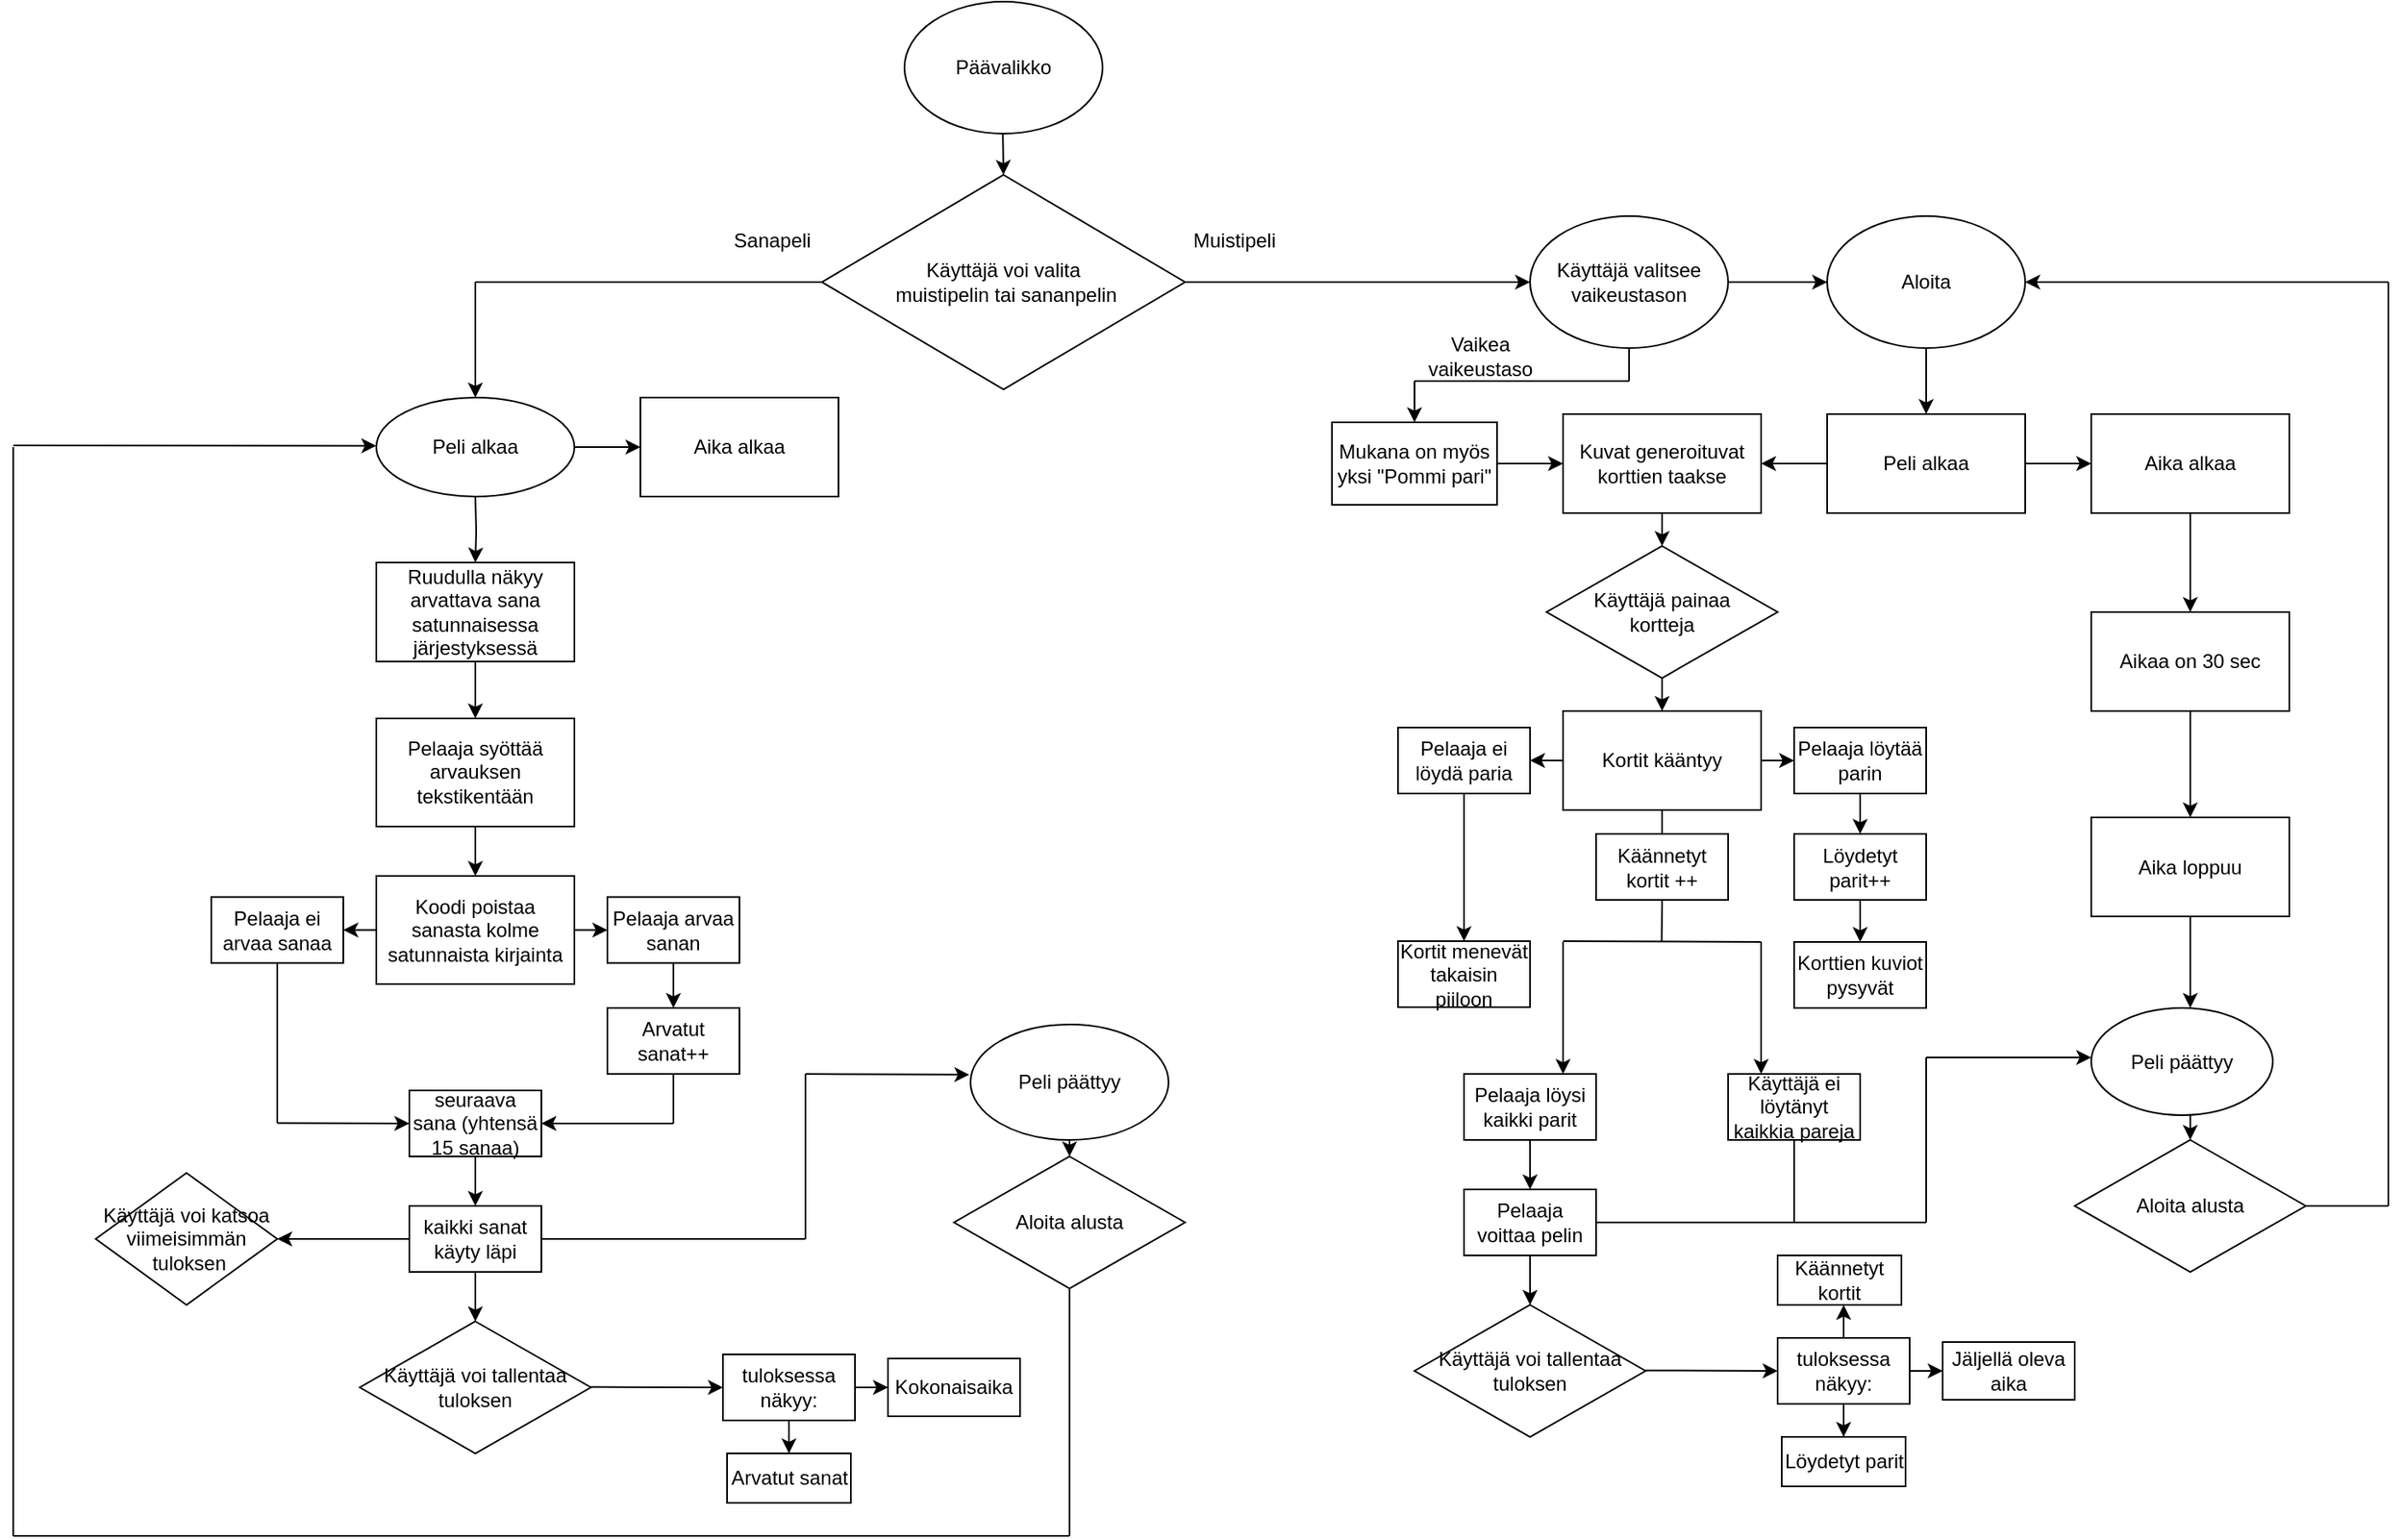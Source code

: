 <mxfile version="22.1.21" type="device">
  <diagram name="Sivu-1" id="blg8IRJWfw7xRQoUXau0">
    <mxGraphModel dx="3080" dy="2250" grid="1" gridSize="10" guides="1" tooltips="1" connect="1" arrows="1" fold="1" page="1" pageScale="1" pageWidth="827" pageHeight="1169" math="0" shadow="0">
      <root>
        <mxCell id="0" />
        <mxCell id="1" parent="0" />
        <mxCell id="RdQ2x4YeOk4E74sTO1TI-1" value="Aloita" style="ellipse;whiteSpace=wrap;html=1;" parent="1" vertex="1">
          <mxGeometry x="899" y="40" width="120" height="80" as="geometry" />
        </mxCell>
        <mxCell id="RdQ2x4YeOk4E74sTO1TI-3" value="" style="endArrow=classic;html=1;rounded=0;exitX=0.5;exitY=1;exitDx=0;exitDy=0;entryX=0.5;entryY=0;entryDx=0;entryDy=0;" parent="1" source="RdQ2x4YeOk4E74sTO1TI-1" target="RdQ2x4YeOk4E74sTO1TI-4" edge="1">
          <mxGeometry width="50" height="50" relative="1" as="geometry">
            <mxPoint x="829" y="290" as="sourcePoint" />
            <mxPoint x="839" y="160" as="targetPoint" />
          </mxGeometry>
        </mxCell>
        <mxCell id="RdQ2x4YeOk4E74sTO1TI-4" value="Peli alkaa" style="rounded=0;whiteSpace=wrap;html=1;" parent="1" vertex="1">
          <mxGeometry x="899" y="160" width="120" height="60" as="geometry" />
        </mxCell>
        <mxCell id="RdQ2x4YeOk4E74sTO1TI-5" value="Aika alkaa" style="rounded=0;whiteSpace=wrap;html=1;" parent="1" vertex="1">
          <mxGeometry x="1059" y="160" width="120" height="60" as="geometry" />
        </mxCell>
        <mxCell id="RdQ2x4YeOk4E74sTO1TI-6" value="Kuvat generoituvat&lt;br&gt;korttien taakse" style="rounded=0;whiteSpace=wrap;html=1;" parent="1" vertex="1">
          <mxGeometry x="739" y="160" width="120" height="60" as="geometry" />
        </mxCell>
        <mxCell id="RdQ2x4YeOk4E74sTO1TI-7" value="" style="endArrow=classic;html=1;rounded=0;exitX=0;exitY=0.5;exitDx=0;exitDy=0;entryX=1;entryY=0.5;entryDx=0;entryDy=0;" parent="1" source="RdQ2x4YeOk4E74sTO1TI-4" target="RdQ2x4YeOk4E74sTO1TI-6" edge="1">
          <mxGeometry width="50" height="50" relative="1" as="geometry">
            <mxPoint x="969" y="120" as="sourcePoint" />
            <mxPoint x="969" y="170" as="targetPoint" />
          </mxGeometry>
        </mxCell>
        <mxCell id="RdQ2x4YeOk4E74sTO1TI-8" value="" style="endArrow=classic;html=1;rounded=0;entryX=0;entryY=0.5;entryDx=0;entryDy=0;" parent="1" target="RdQ2x4YeOk4E74sTO1TI-5" edge="1">
          <mxGeometry width="50" height="50" relative="1" as="geometry">
            <mxPoint x="1019" y="190" as="sourcePoint" />
            <mxPoint x="869" y="200" as="targetPoint" />
          </mxGeometry>
        </mxCell>
        <mxCell id="RdQ2x4YeOk4E74sTO1TI-9" value="" style="endArrow=classic;html=1;rounded=0;exitX=0.5;exitY=1;exitDx=0;exitDy=0;" parent="1" source="RdQ2x4YeOk4E74sTO1TI-5" edge="1">
          <mxGeometry width="50" height="50" relative="1" as="geometry">
            <mxPoint x="1029" y="200" as="sourcePoint" />
            <mxPoint x="1119" y="280" as="targetPoint" />
          </mxGeometry>
        </mxCell>
        <mxCell id="RdQ2x4YeOk4E74sTO1TI-10" value="Aikaa on 30 sec" style="rounded=0;whiteSpace=wrap;html=1;" parent="1" vertex="1">
          <mxGeometry x="1059" y="280" width="120" height="60" as="geometry" />
        </mxCell>
        <mxCell id="RdQ2x4YeOk4E74sTO1TI-11" value="Käyttäjä painaa &lt;br&gt;kortteja" style="rhombus;whiteSpace=wrap;html=1;" parent="1" vertex="1">
          <mxGeometry x="729" y="240" width="140" height="80" as="geometry" />
        </mxCell>
        <mxCell id="RdQ2x4YeOk4E74sTO1TI-12" value="" style="endArrow=classic;html=1;rounded=0;exitX=0.5;exitY=1;exitDx=0;exitDy=0;entryX=0.5;entryY=0;entryDx=0;entryDy=0;" parent="1" source="RdQ2x4YeOk4E74sTO1TI-6" target="RdQ2x4YeOk4E74sTO1TI-11" edge="1">
          <mxGeometry width="50" height="50" relative="1" as="geometry">
            <mxPoint x="969" y="120" as="sourcePoint" />
            <mxPoint x="969" y="170" as="targetPoint" />
          </mxGeometry>
        </mxCell>
        <mxCell id="RdQ2x4YeOk4E74sTO1TI-13" value="" style="endArrow=classic;html=1;rounded=0;exitX=0.5;exitY=1;exitDx=0;exitDy=0;entryX=0.5;entryY=0;entryDx=0;entryDy=0;" parent="1" source="RdQ2x4YeOk4E74sTO1TI-10" target="RdQ2x4YeOk4E74sTO1TI-14" edge="1">
          <mxGeometry width="50" height="50" relative="1" as="geometry">
            <mxPoint x="1129" y="230" as="sourcePoint" />
            <mxPoint x="1119" y="400" as="targetPoint" />
          </mxGeometry>
        </mxCell>
        <mxCell id="RdQ2x4YeOk4E74sTO1TI-14" value="Aika loppuu" style="rounded=0;whiteSpace=wrap;html=1;" parent="1" vertex="1">
          <mxGeometry x="1059" y="404.5" width="120" height="60" as="geometry" />
        </mxCell>
        <mxCell id="RdQ2x4YeOk4E74sTO1TI-16" value="" style="endArrow=classic;html=1;rounded=0;exitX=0.5;exitY=1;exitDx=0;exitDy=0;entryX=0.5;entryY=0;entryDx=0;entryDy=0;" parent="1" source="RdQ2x4YeOk4E74sTO1TI-14" edge="1">
          <mxGeometry width="50" height="50" relative="1" as="geometry">
            <mxPoint x="1129" y="350" as="sourcePoint" />
            <mxPoint x="1119" y="520" as="targetPoint" />
          </mxGeometry>
        </mxCell>
        <mxCell id="RdQ2x4YeOk4E74sTO1TI-18" value="Aloita alusta" style="rhombus;whiteSpace=wrap;html=1;" parent="1" vertex="1">
          <mxGeometry x="1049" y="600" width="140" height="80" as="geometry" />
        </mxCell>
        <mxCell id="RdQ2x4YeOk4E74sTO1TI-19" value="" style="endArrow=classic;html=1;rounded=0;exitX=0.5;exitY=1;exitDx=0;exitDy=0;entryX=0.5;entryY=0;entryDx=0;entryDy=0;" parent="1" target="RdQ2x4YeOk4E74sTO1TI-18" edge="1">
          <mxGeometry width="50" height="50" relative="1" as="geometry">
            <mxPoint x="1119" y="580" as="sourcePoint" />
            <mxPoint x="1129" y="530" as="targetPoint" />
          </mxGeometry>
        </mxCell>
        <mxCell id="RdQ2x4YeOk4E74sTO1TI-21" value="" style="endArrow=none;html=1;rounded=0;exitX=1;exitY=0.5;exitDx=0;exitDy=0;" parent="1" source="RdQ2x4YeOk4E74sTO1TI-18" edge="1">
          <mxGeometry width="50" height="50" relative="1" as="geometry">
            <mxPoint x="939" y="480" as="sourcePoint" />
            <mxPoint x="1239" y="640" as="targetPoint" />
          </mxGeometry>
        </mxCell>
        <mxCell id="RdQ2x4YeOk4E74sTO1TI-22" value="" style="endArrow=classic;html=1;rounded=0;entryX=1;entryY=0.5;entryDx=0;entryDy=0;" parent="1" target="RdQ2x4YeOk4E74sTO1TI-1" edge="1">
          <mxGeometry width="50" height="50" relative="1" as="geometry">
            <mxPoint x="1239" y="80" as="sourcePoint" />
            <mxPoint x="1119" y="87.895" as="targetPoint" />
          </mxGeometry>
        </mxCell>
        <mxCell id="RdQ2x4YeOk4E74sTO1TI-23" value="" style="endArrow=none;html=1;rounded=0;" parent="1" edge="1">
          <mxGeometry width="50" height="50" relative="1" as="geometry">
            <mxPoint x="1239" y="640" as="sourcePoint" />
            <mxPoint x="1239" y="80" as="targetPoint" />
          </mxGeometry>
        </mxCell>
        <mxCell id="RdQ2x4YeOk4E74sTO1TI-25" value="Pelaaja ei löydä paria" style="rounded=0;whiteSpace=wrap;html=1;" parent="1" vertex="1">
          <mxGeometry x="639" y="350" width="80" height="40" as="geometry" />
        </mxCell>
        <mxCell id="RdQ2x4YeOk4E74sTO1TI-27" value="Pelaaja löytää parin" style="rounded=0;whiteSpace=wrap;html=1;" parent="1" vertex="1">
          <mxGeometry x="879" y="350" width="80" height="40" as="geometry" />
        </mxCell>
        <mxCell id="RdQ2x4YeOk4E74sTO1TI-28" value="Kortit kääntyy" style="rounded=0;whiteSpace=wrap;html=1;" parent="1" vertex="1">
          <mxGeometry x="739" y="340" width="120" height="60" as="geometry" />
        </mxCell>
        <mxCell id="RdQ2x4YeOk4E74sTO1TI-29" value="" style="endArrow=classic;html=1;rounded=0;exitX=1;exitY=0.5;exitDx=0;exitDy=0;entryX=0;entryY=0.5;entryDx=0;entryDy=0;" parent="1" source="RdQ2x4YeOk4E74sTO1TI-28" target="RdQ2x4YeOk4E74sTO1TI-27" edge="1">
          <mxGeometry width="50" height="50" relative="1" as="geometry">
            <mxPoint x="969" y="130" as="sourcePoint" />
            <mxPoint x="969" y="170" as="targetPoint" />
          </mxGeometry>
        </mxCell>
        <mxCell id="RdQ2x4YeOk4E74sTO1TI-30" value="" style="endArrow=classic;html=1;rounded=0;entryX=1;entryY=0.5;entryDx=0;entryDy=0;" parent="1" target="RdQ2x4YeOk4E74sTO1TI-25" edge="1">
          <mxGeometry width="50" height="50" relative="1" as="geometry">
            <mxPoint x="739" y="370" as="sourcePoint" />
            <mxPoint x="889" y="380" as="targetPoint" />
          </mxGeometry>
        </mxCell>
        <mxCell id="RdQ2x4YeOk4E74sTO1TI-32" value="" style="endArrow=classic;html=1;rounded=0;entryX=0.5;entryY=0;entryDx=0;entryDy=0;exitX=0.5;exitY=1;exitDx=0;exitDy=0;" parent="1" source="RdQ2x4YeOk4E74sTO1TI-25" target="RdQ2x4YeOk4E74sTO1TI-39" edge="1">
          <mxGeometry width="50" height="50" relative="1" as="geometry">
            <mxPoint x="749" y="380" as="sourcePoint" />
            <mxPoint x="729" y="380" as="targetPoint" />
          </mxGeometry>
        </mxCell>
        <mxCell id="RdQ2x4YeOk4E74sTO1TI-34" value="Löydetyt parit++" style="rounded=0;whiteSpace=wrap;html=1;" parent="1" vertex="1">
          <mxGeometry x="879" y="414.5" width="80" height="40" as="geometry" />
        </mxCell>
        <mxCell id="RdQ2x4YeOk4E74sTO1TI-35" value="" style="endArrow=classic;html=1;rounded=0;entryX=0.5;entryY=0;entryDx=0;entryDy=0;exitX=0.5;exitY=1;exitDx=0;exitDy=0;" parent="1" target="RdQ2x4YeOk4E74sTO1TI-34" edge="1">
          <mxGeometry width="50" height="50" relative="1" as="geometry">
            <mxPoint x="919" y="390" as="sourcePoint" />
            <mxPoint x="969" y="380" as="targetPoint" />
          </mxGeometry>
        </mxCell>
        <mxCell id="RdQ2x4YeOk4E74sTO1TI-36" value="Korttien kuviot pysyvät" style="rounded=0;whiteSpace=wrap;html=1;" parent="1" vertex="1">
          <mxGeometry x="879" y="480" width="80" height="40" as="geometry" />
        </mxCell>
        <mxCell id="RdQ2x4YeOk4E74sTO1TI-37" value="" style="endArrow=classic;html=1;rounded=0;entryX=0.5;entryY=0;entryDx=0;entryDy=0;exitX=0.5;exitY=1;exitDx=0;exitDy=0;" parent="1" source="RdQ2x4YeOk4E74sTO1TI-34" target="RdQ2x4YeOk4E74sTO1TI-36" edge="1">
          <mxGeometry width="50" height="50" relative="1" as="geometry">
            <mxPoint x="929" y="400" as="sourcePoint" />
            <mxPoint x="929" y="425" as="targetPoint" />
          </mxGeometry>
        </mxCell>
        <mxCell id="RdQ2x4YeOk4E74sTO1TI-38" value="" style="endArrow=classic;html=1;rounded=0;exitX=0.5;exitY=1;exitDx=0;exitDy=0;entryX=0.5;entryY=0;entryDx=0;entryDy=0;" parent="1" source="RdQ2x4YeOk4E74sTO1TI-11" target="RdQ2x4YeOk4E74sTO1TI-28" edge="1">
          <mxGeometry width="50" height="50" relative="1" as="geometry">
            <mxPoint x="809" y="230" as="sourcePoint" />
            <mxPoint x="809" y="250" as="targetPoint" />
          </mxGeometry>
        </mxCell>
        <mxCell id="RdQ2x4YeOk4E74sTO1TI-39" value="Kortit menevät takaisin piiloon" style="rounded=0;whiteSpace=wrap;html=1;" parent="1" vertex="1">
          <mxGeometry x="639" y="479.5" width="80" height="40" as="geometry" />
        </mxCell>
        <mxCell id="RdQ2x4YeOk4E74sTO1TI-41" value="Pelaaja löysi kaikki parit" style="rounded=0;whiteSpace=wrap;html=1;" parent="1" vertex="1">
          <mxGeometry x="679" y="560" width="80" height="40" as="geometry" />
        </mxCell>
        <mxCell id="RdQ2x4YeOk4E74sTO1TI-42" value="" style="endArrow=classic;html=1;rounded=0;entryX=0.75;entryY=0;entryDx=0;entryDy=0;" parent="1" target="RdQ2x4YeOk4E74sTO1TI-41" edge="1">
          <mxGeometry width="50" height="50" relative="1" as="geometry">
            <mxPoint x="739" y="480" as="sourcePoint" />
            <mxPoint x="809" y="350" as="targetPoint" />
          </mxGeometry>
        </mxCell>
        <mxCell id="RdQ2x4YeOk4E74sTO1TI-43" value="Käyttäjä ei löytänyt kaikkia pareja" style="rounded=0;whiteSpace=wrap;html=1;" parent="1" vertex="1">
          <mxGeometry x="839" y="560" width="80" height="40" as="geometry" />
        </mxCell>
        <mxCell id="RdQ2x4YeOk4E74sTO1TI-44" value="Pelaaja voittaa pelin" style="rounded=0;whiteSpace=wrap;html=1;" parent="1" vertex="1">
          <mxGeometry x="679" y="630" width="80" height="40" as="geometry" />
        </mxCell>
        <mxCell id="RdQ2x4YeOk4E74sTO1TI-45" value="" style="endArrow=classic;html=1;rounded=0;entryX=0.25;entryY=0;entryDx=0;entryDy=0;" parent="1" target="RdQ2x4YeOk4E74sTO1TI-43" edge="1">
          <mxGeometry width="50" height="50" relative="1" as="geometry">
            <mxPoint x="859" y="480" as="sourcePoint" />
            <mxPoint x="734" y="570" as="targetPoint" />
          </mxGeometry>
        </mxCell>
        <mxCell id="RdQ2x4YeOk4E74sTO1TI-46" value="" style="endArrow=none;html=1;rounded=0;exitX=1;exitY=0.5;exitDx=0;exitDy=0;" parent="1" source="RdQ2x4YeOk4E74sTO1TI-44" edge="1">
          <mxGeometry width="50" height="50" relative="1" as="geometry">
            <mxPoint x="839" y="659.7" as="sourcePoint" />
            <mxPoint x="959" y="650" as="targetPoint" />
          </mxGeometry>
        </mxCell>
        <mxCell id="RdQ2x4YeOk4E74sTO1TI-47" value="" style="endArrow=none;html=1;rounded=0;" parent="1" edge="1">
          <mxGeometry width="50" height="50" relative="1" as="geometry">
            <mxPoint x="959" y="650" as="sourcePoint" />
            <mxPoint x="959" y="550" as="targetPoint" />
          </mxGeometry>
        </mxCell>
        <mxCell id="RdQ2x4YeOk4E74sTO1TI-48" value="" style="endArrow=classic;html=1;rounded=0;entryX=0;entryY=0.5;entryDx=0;entryDy=0;" parent="1" edge="1">
          <mxGeometry width="50" height="50" relative="1" as="geometry">
            <mxPoint x="959" y="550" as="sourcePoint" />
            <mxPoint x="1059" y="550" as="targetPoint" />
          </mxGeometry>
        </mxCell>
        <mxCell id="RdQ2x4YeOk4E74sTO1TI-49" value="" style="endArrow=classic;html=1;rounded=0;entryX=0.5;entryY=0;entryDx=0;entryDy=0;exitX=0.5;exitY=1;exitDx=0;exitDy=0;" parent="1" source="RdQ2x4YeOk4E74sTO1TI-41" target="RdQ2x4YeOk4E74sTO1TI-44" edge="1">
          <mxGeometry width="50" height="50" relative="1" as="geometry">
            <mxPoint x="689" y="464.5" as="sourcePoint" />
            <mxPoint x="689" y="490" as="targetPoint" />
          </mxGeometry>
        </mxCell>
        <mxCell id="RdQ2x4YeOk4E74sTO1TI-50" value="" style="endArrow=none;html=1;rounded=0;entryX=0.5;entryY=1;entryDx=0;entryDy=0;" parent="1" target="RdQ2x4YeOk4E74sTO1TI-43" edge="1">
          <mxGeometry width="50" height="50" relative="1" as="geometry">
            <mxPoint x="879" y="650" as="sourcePoint" />
            <mxPoint x="969" y="560" as="targetPoint" />
          </mxGeometry>
        </mxCell>
        <mxCell id="RdQ2x4YeOk4E74sTO1TI-51" value="" style="endArrow=none;html=1;rounded=0;exitX=1;exitY=0.5;exitDx=0;exitDy=0;" parent="1" edge="1">
          <mxGeometry width="50" height="50" relative="1" as="geometry">
            <mxPoint x="739" y="479.5" as="sourcePoint" />
            <mxPoint x="859" y="480" as="targetPoint" />
          </mxGeometry>
        </mxCell>
        <mxCell id="RdQ2x4YeOk4E74sTO1TI-52" value="" style="endArrow=none;html=1;rounded=0;entryX=0.5;entryY=1;entryDx=0;entryDy=0;" parent="1" source="RdQ2x4YeOk4E74sTO1TI-31" target="RdQ2x4YeOk4E74sTO1TI-28" edge="1">
          <mxGeometry width="50" height="50" relative="1" as="geometry">
            <mxPoint x="798.76" y="479.5" as="sourcePoint" />
            <mxPoint x="798.76" y="429.5" as="targetPoint" />
          </mxGeometry>
        </mxCell>
        <mxCell id="TC17rRujDP-4hTcENaMx-3" value="Käyttäjä voi valita&lt;br&gt;&amp;nbsp;muistipelin tai sananpelin" style="rhombus;whiteSpace=wrap;html=1;" parent="1" vertex="1">
          <mxGeometry x="290" y="15" width="220" height="130" as="geometry" />
        </mxCell>
        <mxCell id="TC17rRujDP-4hTcENaMx-4" value="Päävalikko" style="ellipse;whiteSpace=wrap;html=1;" parent="1" vertex="1">
          <mxGeometry x="340" y="-90" width="120" height="80" as="geometry" />
        </mxCell>
        <mxCell id="TC17rRujDP-4hTcENaMx-5" value="" style="endArrow=classic;html=1;rounded=0;exitX=1;exitY=0.5;exitDx=0;exitDy=0;" parent="1" source="TC17rRujDP-4hTcENaMx-3" edge="1">
          <mxGeometry width="50" height="50" relative="1" as="geometry">
            <mxPoint x="629" y="80" as="sourcePoint" />
            <mxPoint x="719" y="80" as="targetPoint" />
          </mxGeometry>
        </mxCell>
        <mxCell id="TC17rRujDP-4hTcENaMx-6" value="Muistipeli" style="text;html=1;strokeColor=none;fillColor=none;align=center;verticalAlign=middle;whiteSpace=wrap;rounded=0;" parent="1" vertex="1">
          <mxGeometry x="510" y="40" width="60" height="30" as="geometry" />
        </mxCell>
        <mxCell id="TC17rRujDP-4hTcENaMx-7" value="Sanapeli" style="text;html=1;strokeColor=none;fillColor=none;align=center;verticalAlign=middle;whiteSpace=wrap;rounded=0;" parent="1" vertex="1">
          <mxGeometry x="230" y="40" width="60" height="30" as="geometry" />
        </mxCell>
        <mxCell id="TC17rRujDP-4hTcENaMx-9" value="" style="endArrow=classic;html=1;rounded=0;exitX=0.5;exitY=1;exitDx=0;exitDy=0;entryX=0.5;entryY=0;entryDx=0;entryDy=0;" parent="1" target="TC17rRujDP-4hTcENaMx-3" edge="1">
          <mxGeometry width="50" height="50" relative="1" as="geometry">
            <mxPoint x="399.6" y="-10" as="sourcePoint" />
            <mxPoint x="399.6" y="10" as="targetPoint" />
          </mxGeometry>
        </mxCell>
        <mxCell id="TC17rRujDP-4hTcENaMx-12" value="" style="endArrow=none;html=1;rounded=0;entryX=0.5;entryY=1;entryDx=0;entryDy=0;" parent="1" target="RdQ2x4YeOk4E74sTO1TI-31" edge="1">
          <mxGeometry width="50" height="50" relative="1" as="geometry">
            <mxPoint x="798.76" y="479.5" as="sourcePoint" />
            <mxPoint x="799" y="400" as="targetPoint" />
          </mxGeometry>
        </mxCell>
        <mxCell id="RdQ2x4YeOk4E74sTO1TI-31" value="Käännetyt kortit ++" style="rounded=0;whiteSpace=wrap;html=1;" parent="1" vertex="1">
          <mxGeometry x="759" y="414.5" width="80" height="40" as="geometry" />
        </mxCell>
        <mxCell id="TC17rRujDP-4hTcENaMx-14" value="Käyttäjä voi tallentaa tuloksen" style="rhombus;whiteSpace=wrap;html=1;" parent="1" vertex="1">
          <mxGeometry x="649" y="700" width="140" height="80" as="geometry" />
        </mxCell>
        <mxCell id="TC17rRujDP-4hTcENaMx-15" value="" style="endArrow=classic;html=1;rounded=0;entryX=0.5;entryY=0;entryDx=0;entryDy=0;exitX=0.5;exitY=1;exitDx=0;exitDy=0;" parent="1" edge="1">
          <mxGeometry width="50" height="50" relative="1" as="geometry">
            <mxPoint x="719" y="670" as="sourcePoint" />
            <mxPoint x="719" y="700" as="targetPoint" />
          </mxGeometry>
        </mxCell>
        <mxCell id="TC17rRujDP-4hTcENaMx-16" value="Käyttäjä valitsee vaikeustason" style="ellipse;whiteSpace=wrap;html=1;" parent="1" vertex="1">
          <mxGeometry x="719" y="40" width="120" height="80" as="geometry" />
        </mxCell>
        <mxCell id="TC17rRujDP-4hTcENaMx-17" value="" style="endArrow=classic;html=1;rounded=0;exitX=1;exitY=0.5;exitDx=0;exitDy=0;" parent="1" edge="1">
          <mxGeometry width="50" height="50" relative="1" as="geometry">
            <mxPoint x="839" y="80" as="sourcePoint" />
            <mxPoint x="899" y="80" as="targetPoint" />
          </mxGeometry>
        </mxCell>
        <mxCell id="TC17rRujDP-4hTcENaMx-19" value="" style="endArrow=none;html=1;rounded=0;" parent="1" edge="1">
          <mxGeometry width="50" height="50" relative="1" as="geometry">
            <mxPoint x="779" y="120" as="sourcePoint" />
            <mxPoint x="779" y="140" as="targetPoint" />
          </mxGeometry>
        </mxCell>
        <mxCell id="TC17rRujDP-4hTcENaMx-20" value="" style="endArrow=none;html=1;rounded=0;" parent="1" edge="1">
          <mxGeometry width="50" height="50" relative="1" as="geometry">
            <mxPoint x="649" y="140" as="sourcePoint" />
            <mxPoint x="779" y="140" as="targetPoint" />
          </mxGeometry>
        </mxCell>
        <mxCell id="TC17rRujDP-4hTcENaMx-22" value="Vaikea vaikeustaso" style="text;html=1;strokeColor=none;fillColor=none;align=center;verticalAlign=middle;whiteSpace=wrap;rounded=0;" parent="1" vertex="1">
          <mxGeometry x="659" y="110" width="60" height="30" as="geometry" />
        </mxCell>
        <mxCell id="TC17rRujDP-4hTcENaMx-26" style="edgeStyle=orthogonalEdgeStyle;rounded=0;orthogonalLoop=1;jettySize=auto;html=1;entryX=0.5;entryY=0;entryDx=0;entryDy=0;" parent="1" target="TC17rRujDP-4hTcENaMx-23" edge="1">
          <mxGeometry relative="1" as="geometry">
            <mxPoint x="629" y="160" as="targetPoint" />
            <mxPoint x="649" y="140" as="sourcePoint" />
            <Array as="points" />
          </mxGeometry>
        </mxCell>
        <mxCell id="TC17rRujDP-4hTcENaMx-27" style="edgeStyle=orthogonalEdgeStyle;rounded=0;orthogonalLoop=1;jettySize=auto;html=1;" parent="1" source="TC17rRujDP-4hTcENaMx-23" target="RdQ2x4YeOk4E74sTO1TI-6" edge="1">
          <mxGeometry relative="1" as="geometry" />
        </mxCell>
        <mxCell id="TC17rRujDP-4hTcENaMx-23" value="Mukana on myös yksi &quot;Pommi pari&quot;" style="rounded=0;whiteSpace=wrap;html=1;" parent="1" vertex="1">
          <mxGeometry x="599" y="165" width="100" height="50" as="geometry" />
        </mxCell>
        <mxCell id="TC17rRujDP-4hTcENaMx-31" value="" style="endArrow=classic;html=1;rounded=0;exitX=0.5;exitY=1;exitDx=0;exitDy=0;entryX=0.5;entryY=0;entryDx=0;entryDy=0;" parent="1" edge="1">
          <mxGeometry width="50" height="50" relative="1" as="geometry">
            <mxPoint x="80" y="110" as="sourcePoint" />
            <mxPoint x="80" y="150" as="targetPoint" />
          </mxGeometry>
        </mxCell>
        <mxCell id="TC17rRujDP-4hTcENaMx-36" style="edgeStyle=orthogonalEdgeStyle;rounded=0;orthogonalLoop=1;jettySize=auto;html=1;entryX=0.5;entryY=0;entryDx=0;entryDy=0;" parent="1" target="TC17rRujDP-4hTcENaMx-35" edge="1">
          <mxGeometry relative="1" as="geometry">
            <mxPoint x="80" y="210" as="sourcePoint" />
          </mxGeometry>
        </mxCell>
        <mxCell id="TC17rRujDP-4hTcENaMx-33" value="Aika alkaa" style="rounded=0;whiteSpace=wrap;html=1;" parent="1" vertex="1">
          <mxGeometry x="180" y="150" width="120" height="60" as="geometry" />
        </mxCell>
        <mxCell id="TC17rRujDP-4hTcENaMx-34" value="" style="endArrow=classic;html=1;rounded=0;entryX=0;entryY=0.5;entryDx=0;entryDy=0;" parent="1" target="TC17rRujDP-4hTcENaMx-33" edge="1">
          <mxGeometry width="50" height="50" relative="1" as="geometry">
            <mxPoint x="140" y="180" as="sourcePoint" />
            <mxPoint x="-10" y="190" as="targetPoint" />
          </mxGeometry>
        </mxCell>
        <mxCell id="TC17rRujDP-4hTcENaMx-38" style="edgeStyle=orthogonalEdgeStyle;rounded=0;orthogonalLoop=1;jettySize=auto;html=1;entryX=0.5;entryY=0;entryDx=0;entryDy=0;" parent="1" source="TC17rRujDP-4hTcENaMx-35" target="TC17rRujDP-4hTcENaMx-37" edge="1">
          <mxGeometry relative="1" as="geometry" />
        </mxCell>
        <mxCell id="TC17rRujDP-4hTcENaMx-35" value="Ruudulla näkyy arvattava sana satunnaisessa järjestyksessä" style="rounded=0;whiteSpace=wrap;html=1;" parent="1" vertex="1">
          <mxGeometry x="20" y="250" width="120" height="60" as="geometry" />
        </mxCell>
        <mxCell id="R0lZ0fIE4HeVBY9a9Im8-10" style="edgeStyle=orthogonalEdgeStyle;rounded=0;orthogonalLoop=1;jettySize=auto;html=1;entryX=0.5;entryY=0;entryDx=0;entryDy=0;" parent="1" source="TC17rRujDP-4hTcENaMx-37" target="R0lZ0fIE4HeVBY9a9Im8-9" edge="1">
          <mxGeometry relative="1" as="geometry" />
        </mxCell>
        <mxCell id="TC17rRujDP-4hTcENaMx-37" value="Pelaaja syöttää arvauksen tekstikentään" style="rounded=0;whiteSpace=wrap;html=1;" parent="1" vertex="1">
          <mxGeometry x="20" y="344.5" width="120" height="65.5" as="geometry" />
        </mxCell>
        <mxCell id="R0lZ0fIE4HeVBY9a9Im8-1" value="" style="endArrow=none;html=1;rounded=0;entryX=0;entryY=0.5;entryDx=0;entryDy=0;" parent="1" target="TC17rRujDP-4hTcENaMx-3" edge="1">
          <mxGeometry width="50" height="50" relative="1" as="geometry">
            <mxPoint x="80" y="80" as="sourcePoint" />
            <mxPoint x="350" y="260" as="targetPoint" />
          </mxGeometry>
        </mxCell>
        <mxCell id="R0lZ0fIE4HeVBY9a9Im8-2" value="" style="endArrow=none;html=1;rounded=0;" parent="1" edge="1">
          <mxGeometry width="50" height="50" relative="1" as="geometry">
            <mxPoint x="80" y="80" as="sourcePoint" />
            <mxPoint x="80" y="110" as="targetPoint" />
          </mxGeometry>
        </mxCell>
        <mxCell id="R0lZ0fIE4HeVBY9a9Im8-3" value="Pelaaja ei arvaa sanaa" style="rounded=0;whiteSpace=wrap;html=1;" parent="1" vertex="1">
          <mxGeometry x="-80" y="452.75" width="80" height="40" as="geometry" />
        </mxCell>
        <mxCell id="R0lZ0fIE4HeVBY9a9Im8-17" style="edgeStyle=orthogonalEdgeStyle;rounded=0;orthogonalLoop=1;jettySize=auto;html=1;entryX=0.5;entryY=0;entryDx=0;entryDy=0;" parent="1" source="R0lZ0fIE4HeVBY9a9Im8-4" target="R0lZ0fIE4HeVBY9a9Im8-15" edge="1">
          <mxGeometry relative="1" as="geometry" />
        </mxCell>
        <mxCell id="R0lZ0fIE4HeVBY9a9Im8-4" value="Pelaaja arvaa sanan" style="rounded=0;whiteSpace=wrap;html=1;" parent="1" vertex="1">
          <mxGeometry x="160" y="452.75" width="80" height="40" as="geometry" />
        </mxCell>
        <mxCell id="R0lZ0fIE4HeVBY9a9Im8-6" value="" style="endArrow=classic;html=1;rounded=0;exitX=1;exitY=0.5;exitDx=0;exitDy=0;entryX=0;entryY=0.5;entryDx=0;entryDy=0;" parent="1" edge="1">
          <mxGeometry width="50" height="50" relative="1" as="geometry">
            <mxPoint x="140" y="472.75" as="sourcePoint" />
            <mxPoint x="160" y="472.75" as="targetPoint" />
          </mxGeometry>
        </mxCell>
        <mxCell id="R0lZ0fIE4HeVBY9a9Im8-7" value="" style="endArrow=classic;html=1;rounded=0;entryX=1;entryY=0.5;entryDx=0;entryDy=0;" parent="1" target="R0lZ0fIE4HeVBY9a9Im8-3" edge="1">
          <mxGeometry width="50" height="50" relative="1" as="geometry">
            <mxPoint x="20" y="472.75" as="sourcePoint" />
            <mxPoint x="170" y="482.75" as="targetPoint" />
          </mxGeometry>
        </mxCell>
        <mxCell id="R0lZ0fIE4HeVBY9a9Im8-9" value="Koodi poistaa sanasta kolme satunnaista kirjainta" style="rounded=0;whiteSpace=wrap;html=1;" parent="1" vertex="1">
          <mxGeometry x="20" y="440" width="120" height="65.5" as="geometry" />
        </mxCell>
        <mxCell id="R0lZ0fIE4HeVBY9a9Im8-15" value="Arvatut sanat++" style="rounded=0;whiteSpace=wrap;html=1;" parent="1" vertex="1">
          <mxGeometry x="160" y="520" width="80" height="40" as="geometry" />
        </mxCell>
        <mxCell id="R0lZ0fIE4HeVBY9a9Im8-27" style="edgeStyle=orthogonalEdgeStyle;rounded=0;orthogonalLoop=1;jettySize=auto;html=1;entryX=0.5;entryY=0;entryDx=0;entryDy=0;" parent="1" source="R0lZ0fIE4HeVBY9a9Im8-19" target="R0lZ0fIE4HeVBY9a9Im8-26" edge="1">
          <mxGeometry relative="1" as="geometry" />
        </mxCell>
        <mxCell id="R0lZ0fIE4HeVBY9a9Im8-19" value="seuraava sana (yhtensä 15 sanaa)" style="rounded=0;whiteSpace=wrap;html=1;" parent="1" vertex="1">
          <mxGeometry x="40" y="570" width="80" height="40" as="geometry" />
        </mxCell>
        <mxCell id="R0lZ0fIE4HeVBY9a9Im8-20" value="" style="endArrow=none;html=1;rounded=0;entryX=0.5;entryY=1;entryDx=0;entryDy=0;" parent="1" target="R0lZ0fIE4HeVBY9a9Im8-15" edge="1">
          <mxGeometry width="50" height="50" relative="1" as="geometry">
            <mxPoint x="200" y="590" as="sourcePoint" />
            <mxPoint x="350" y="440" as="targetPoint" />
          </mxGeometry>
        </mxCell>
        <mxCell id="R0lZ0fIE4HeVBY9a9Im8-21" value="" style="endArrow=classic;html=1;rounded=0;entryX=1;entryY=0.5;entryDx=0;entryDy=0;" parent="1" target="R0lZ0fIE4HeVBY9a9Im8-19" edge="1">
          <mxGeometry width="50" height="50" relative="1" as="geometry">
            <mxPoint x="200" y="590" as="sourcePoint" />
            <mxPoint x="350" y="440" as="targetPoint" />
          </mxGeometry>
        </mxCell>
        <mxCell id="R0lZ0fIE4HeVBY9a9Im8-24" value="" style="endArrow=none;html=1;rounded=0;entryX=0.5;entryY=1;entryDx=0;entryDy=0;" parent="1" target="R0lZ0fIE4HeVBY9a9Im8-3" edge="1">
          <mxGeometry width="50" height="50" relative="1" as="geometry">
            <mxPoint x="-40" y="589.75" as="sourcePoint" />
            <mxPoint x="-40" y="559.75" as="targetPoint" />
          </mxGeometry>
        </mxCell>
        <mxCell id="R0lZ0fIE4HeVBY9a9Im8-25" value="" style="endArrow=classic;html=1;rounded=0;entryX=0;entryY=0.5;entryDx=0;entryDy=0;" parent="1" target="R0lZ0fIE4HeVBY9a9Im8-19" edge="1">
          <mxGeometry width="50" height="50" relative="1" as="geometry">
            <mxPoint x="-40" y="589.75" as="sourcePoint" />
            <mxPoint x="-120" y="589.75" as="targetPoint" />
          </mxGeometry>
        </mxCell>
        <mxCell id="R0lZ0fIE4HeVBY9a9Im8-29" style="edgeStyle=orthogonalEdgeStyle;rounded=0;orthogonalLoop=1;jettySize=auto;html=1;entryX=0.5;entryY=0;entryDx=0;entryDy=0;" parent="1" source="R0lZ0fIE4HeVBY9a9Im8-26" edge="1">
          <mxGeometry relative="1" as="geometry">
            <mxPoint x="80" y="710" as="targetPoint" />
          </mxGeometry>
        </mxCell>
        <mxCell id="R0lZ0fIE4HeVBY9a9Im8-26" value="kaikki sanat käyty läpi" style="rounded=0;whiteSpace=wrap;html=1;" parent="1" vertex="1">
          <mxGeometry x="40" y="640" width="80" height="40" as="geometry" />
        </mxCell>
        <mxCell id="R0lZ0fIE4HeVBY9a9Im8-30" value="Käyttäjä voi tallentaa tuloksen" style="rhombus;whiteSpace=wrap;html=1;" parent="1" vertex="1">
          <mxGeometry x="10" y="710" width="140" height="80" as="geometry" />
        </mxCell>
        <mxCell id="R0lZ0fIE4HeVBY9a9Im8-31" value="" style="endArrow=none;html=1;rounded=0;exitX=1;exitY=0.5;exitDx=0;exitDy=0;" parent="1" edge="1">
          <mxGeometry width="50" height="50" relative="1" as="geometry">
            <mxPoint x="120" y="660" as="sourcePoint" />
            <mxPoint x="280" y="660" as="targetPoint" />
          </mxGeometry>
        </mxCell>
        <mxCell id="R0lZ0fIE4HeVBY9a9Im8-32" value="" style="endArrow=none;html=1;rounded=0;" parent="1" edge="1">
          <mxGeometry width="50" height="50" relative="1" as="geometry">
            <mxPoint x="280" y="660" as="sourcePoint" />
            <mxPoint x="280" y="560" as="targetPoint" />
          </mxGeometry>
        </mxCell>
        <mxCell id="R0lZ0fIE4HeVBY9a9Im8-33" value="" style="endArrow=classic;html=1;rounded=0;entryX=-0.006;entryY=0.435;entryDx=0;entryDy=0;entryPerimeter=0;" parent="1" edge="1" target="warNJzf7b-AdmznFReGF-2">
          <mxGeometry width="50" height="50" relative="1" as="geometry">
            <mxPoint x="280" y="560" as="sourcePoint" />
            <mxPoint x="380" y="560" as="targetPoint" />
          </mxGeometry>
        </mxCell>
        <mxCell id="R0lZ0fIE4HeVBY9a9Im8-35" value="Aloita alusta" style="rhombus;whiteSpace=wrap;html=1;" parent="1" vertex="1">
          <mxGeometry x="370" y="610" width="140" height="80" as="geometry" />
        </mxCell>
        <mxCell id="R0lZ0fIE4HeVBY9a9Im8-36" value="" style="endArrow=classic;html=1;rounded=0;exitX=0.5;exitY=1;exitDx=0;exitDy=0;entryX=0.5;entryY=0;entryDx=0;entryDy=0;" parent="1" target="R0lZ0fIE4HeVBY9a9Im8-35" edge="1">
          <mxGeometry width="50" height="50" relative="1" as="geometry">
            <mxPoint x="440" y="590" as="sourcePoint" />
            <mxPoint x="450" y="540" as="targetPoint" />
          </mxGeometry>
        </mxCell>
        <mxCell id="R0lZ0fIE4HeVBY9a9Im8-37" value="" style="endArrow=none;html=1;rounded=0;exitX=1;exitY=0.5;exitDx=0;exitDy=0;" parent="1" edge="1">
          <mxGeometry width="50" height="50" relative="1" as="geometry">
            <mxPoint x="440" y="690" as="sourcePoint" />
            <mxPoint x="440" y="840" as="targetPoint" />
          </mxGeometry>
        </mxCell>
        <mxCell id="R0lZ0fIE4HeVBY9a9Im8-38" value="" style="endArrow=none;html=1;rounded=0;" parent="1" edge="1">
          <mxGeometry width="50" height="50" relative="1" as="geometry">
            <mxPoint x="-200" y="840" as="sourcePoint" />
            <mxPoint x="440" y="840" as="targetPoint" />
          </mxGeometry>
        </mxCell>
        <mxCell id="R0lZ0fIE4HeVBY9a9Im8-41" style="edgeStyle=orthogonalEdgeStyle;rounded=0;orthogonalLoop=1;jettySize=auto;html=1;exitX=0;exitY=0.5;exitDx=0;exitDy=0;" parent="1" source="R0lZ0fIE4HeVBY9a9Im8-26" edge="1">
          <mxGeometry relative="1" as="geometry">
            <mxPoint x="90" y="690" as="sourcePoint" />
            <mxPoint x="-40" y="660" as="targetPoint" />
          </mxGeometry>
        </mxCell>
        <mxCell id="R0lZ0fIE4HeVBY9a9Im8-42" value="Käyttäjä voi katsoa viimeisimmän&lt;br&gt;&amp;nbsp;tuloksen" style="rhombus;whiteSpace=wrap;html=1;" parent="1" vertex="1">
          <mxGeometry x="-150" y="620" width="110" height="80" as="geometry" />
        </mxCell>
        <mxCell id="R0lZ0fIE4HeVBY9a9Im8-43" value="" style="endArrow=none;html=1;rounded=0;" parent="1" edge="1">
          <mxGeometry width="50" height="50" relative="1" as="geometry">
            <mxPoint x="-200" y="180" as="sourcePoint" />
            <mxPoint x="-200" y="840" as="targetPoint" />
          </mxGeometry>
        </mxCell>
        <mxCell id="R0lZ0fIE4HeVBY9a9Im8-44" value="" style="endArrow=classic;html=1;rounded=0;entryX=0;entryY=0.5;entryDx=0;entryDy=0;" parent="1" edge="1">
          <mxGeometry width="50" height="50" relative="1" as="geometry">
            <mxPoint x="-200" y="179" as="sourcePoint" />
            <mxPoint x="20" y="179.23" as="targetPoint" />
          </mxGeometry>
        </mxCell>
        <mxCell id="R0lZ0fIE4HeVBY9a9Im8-49" value="" style="edgeStyle=orthogonalEdgeStyle;rounded=0;orthogonalLoop=1;jettySize=auto;html=1;" parent="1" source="R0lZ0fIE4HeVBY9a9Im8-45" target="R0lZ0fIE4HeVBY9a9Im8-48" edge="1">
          <mxGeometry relative="1" as="geometry" />
        </mxCell>
        <mxCell id="R0lZ0fIE4HeVBY9a9Im8-50" value="" style="edgeStyle=orthogonalEdgeStyle;rounded=0;orthogonalLoop=1;jettySize=auto;html=1;" parent="1" source="R0lZ0fIE4HeVBY9a9Im8-45" target="R0lZ0fIE4HeVBY9a9Im8-47" edge="1">
          <mxGeometry relative="1" as="geometry" />
        </mxCell>
        <mxCell id="R0lZ0fIE4HeVBY9a9Im8-45" value="tuloksessa näkyy:" style="rounded=0;whiteSpace=wrap;html=1;" parent="1" vertex="1">
          <mxGeometry x="230" y="730" width="80" height="40" as="geometry" />
        </mxCell>
        <mxCell id="R0lZ0fIE4HeVBY9a9Im8-46" value="" style="endArrow=classic;html=1;rounded=0;entryX=0;entryY=0.5;entryDx=0;entryDy=0;" parent="1" target="R0lZ0fIE4HeVBY9a9Im8-45" edge="1">
          <mxGeometry width="50" height="50" relative="1" as="geometry">
            <mxPoint x="150" y="749.75" as="sourcePoint" />
            <mxPoint x="70" y="749.75" as="targetPoint" />
          </mxGeometry>
        </mxCell>
        <mxCell id="R0lZ0fIE4HeVBY9a9Im8-47" value="Arvatut sanat" style="rounded=0;whiteSpace=wrap;html=1;" parent="1" vertex="1">
          <mxGeometry x="232.5" y="790" width="75" height="30" as="geometry" />
        </mxCell>
        <mxCell id="R0lZ0fIE4HeVBY9a9Im8-48" value="Kokonaisaika" style="rounded=0;whiteSpace=wrap;html=1;" parent="1" vertex="1">
          <mxGeometry x="330" y="732.5" width="80" height="35" as="geometry" />
        </mxCell>
        <mxCell id="R0lZ0fIE4HeVBY9a9Im8-51" value="" style="edgeStyle=orthogonalEdgeStyle;rounded=0;orthogonalLoop=1;jettySize=auto;html=1;" parent="1" source="R0lZ0fIE4HeVBY9a9Im8-53" target="R0lZ0fIE4HeVBY9a9Im8-56" edge="1">
          <mxGeometry relative="1" as="geometry" />
        </mxCell>
        <mxCell id="R0lZ0fIE4HeVBY9a9Im8-52" value="" style="edgeStyle=orthogonalEdgeStyle;rounded=0;orthogonalLoop=1;jettySize=auto;html=1;" parent="1" source="R0lZ0fIE4HeVBY9a9Im8-53" target="R0lZ0fIE4HeVBY9a9Im8-55" edge="1">
          <mxGeometry relative="1" as="geometry" />
        </mxCell>
        <mxCell id="R0lZ0fIE4HeVBY9a9Im8-59" value="" style="edgeStyle=orthogonalEdgeStyle;rounded=0;orthogonalLoop=1;jettySize=auto;html=1;" parent="1" source="R0lZ0fIE4HeVBY9a9Im8-53" target="R0lZ0fIE4HeVBY9a9Im8-57" edge="1">
          <mxGeometry relative="1" as="geometry">
            <Array as="points">
              <mxPoint x="910" y="700" />
              <mxPoint x="910" y="700" />
            </Array>
          </mxGeometry>
        </mxCell>
        <mxCell id="R0lZ0fIE4HeVBY9a9Im8-53" value="tuloksessa näkyy:" style="rounded=0;whiteSpace=wrap;html=1;" parent="1" vertex="1">
          <mxGeometry x="869" y="720" width="80" height="40" as="geometry" />
        </mxCell>
        <mxCell id="R0lZ0fIE4HeVBY9a9Im8-54" value="" style="endArrow=classic;html=1;rounded=0;entryX=0;entryY=0.5;entryDx=0;entryDy=0;" parent="1" target="R0lZ0fIE4HeVBY9a9Im8-53" edge="1">
          <mxGeometry width="50" height="50" relative="1" as="geometry">
            <mxPoint x="789" y="739.75" as="sourcePoint" />
            <mxPoint x="709" y="739.75" as="targetPoint" />
          </mxGeometry>
        </mxCell>
        <mxCell id="R0lZ0fIE4HeVBY9a9Im8-55" value="Löydetyt parit" style="rounded=0;whiteSpace=wrap;html=1;" parent="1" vertex="1">
          <mxGeometry x="871.5" y="780" width="75" height="30" as="geometry" />
        </mxCell>
        <mxCell id="R0lZ0fIE4HeVBY9a9Im8-56" value="Jäljellä oleva aika" style="rounded=0;whiteSpace=wrap;html=1;" parent="1" vertex="1">
          <mxGeometry x="969" y="722.5" width="80" height="35" as="geometry" />
        </mxCell>
        <mxCell id="R0lZ0fIE4HeVBY9a9Im8-57" value="Käännetyt kortit" style="rounded=0;whiteSpace=wrap;html=1;" parent="1" vertex="1">
          <mxGeometry x="869" y="670" width="75" height="30" as="geometry" />
        </mxCell>
        <mxCell id="R0lZ0fIE4HeVBY9a9Im8-60" value="Peli alkaa" style="ellipse;whiteSpace=wrap;html=1;" parent="1" vertex="1">
          <mxGeometry x="20" y="150" width="120" height="60" as="geometry" />
        </mxCell>
        <mxCell id="warNJzf7b-AdmznFReGF-2" value="Peli päättyy" style="ellipse;whiteSpace=wrap;html=1;" vertex="1" parent="1">
          <mxGeometry x="380" y="530" width="120" height="70" as="geometry" />
        </mxCell>
        <mxCell id="warNJzf7b-AdmznFReGF-3" value="Peli päättyy" style="ellipse;whiteSpace=wrap;html=1;" vertex="1" parent="1">
          <mxGeometry x="1059" y="520" width="110" height="65" as="geometry" />
        </mxCell>
      </root>
    </mxGraphModel>
  </diagram>
</mxfile>
